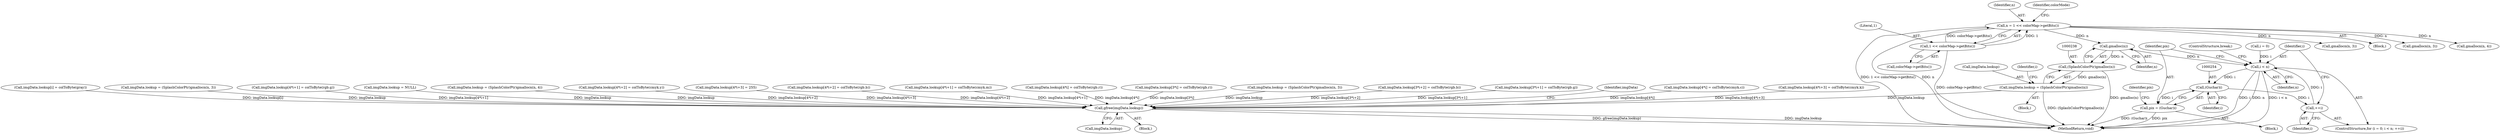 digraph "0_poppler_284a92899602daa4a7f429e61849e794569310b5@API" {
"1000239" [label="(Call,gmalloc(n))"];
"1000223" [label="(Call,n = 1 << colorMap->getBits())"];
"1000225" [label="(Call,1 << colorMap->getBits())"];
"1000237" [label="(Call,(SplashColorPtr)gmalloc(n))"];
"1000233" [label="(Call,imgData.lookup = (SplashColorPtr)gmalloc(n))"];
"1000558" [label="(Call,gfree(imgData.lookup))"];
"1000245" [label="(Call,i < n)"];
"1000253" [label="(Call,(Guchar)i)"];
"1000248" [label="(Call,++i)"];
"1000251" [label="(Call,pix = (Guchar)i)"];
"1000251" [label="(Call,pix = (Guchar)i)"];
"1000240" [label="(Identifier,n)"];
"1000246" [label="(Identifier,i)"];
"1000224" [label="(Identifier,n)"];
"1000563" [label="(Identifier,imgData)"];
"1000454" [label="(Call,imgData.lookup[4*i] = colToByte(cmyk.c))"];
"1000559" [label="(Call,imgData.lookup)"];
"1000269" [label="(ControlStructure,break;)"];
"1000494" [label="(Call,imgData.lookup[4*i+3] = colToByte(cmyk.k))"];
"1000249" [label="(Identifier,i)"];
"1000261" [label="(Call,imgData.lookup[i] = colToByte(gray))"];
"1000245" [label="(Call,i < n)"];
"1000243" [label="(Identifier,i)"];
"1000272" [label="(Call,imgData.lookup = (SplashColorPtr)gmallocn(n, 3))"];
"1000225" [label="(Call,1 << colorMap->getBits())"];
"1000384" [label="(Call,imgData.lookup[4*i+1] = colToByte(rgb.g))"];
"1000250" [label="(Block,)"];
"1000213" [label="(Call,imgData.lookup = NULL)"];
"1000425" [label="(Call,imgData.lookup = (SplashColorPtr)gmallocn(n, 4))"];
"1000247" [label="(Identifier,n)"];
"1000558" [label="(Call,gfree(imgData.lookup))"];
"1000109" [label="(Block,)"];
"1000229" [label="(Identifier,colorMode)"];
"1000480" [label="(Call,imgData.lookup[4*i+2] = colToByte(cmyk.y))"];
"1000242" [label="(Call,i = 0)"];
"1000412" [label="(Call,imgData.lookup[4*i+3] = 255)"];
"1000239" [label="(Call,gmalloc(n))"];
"1000230" [label="(Block,)"];
"1000398" [label="(Call,imgData.lookup[4*i+2] = colToByte(rgb.b))"];
"1000258" [label="(Identifier,pix)"];
"1000466" [label="(Call,imgData.lookup[4*i+1] = colToByte(cmyk.m))"];
"1000278" [label="(Call,gmallocn(n, 3))"];
"1000372" [label="(Call,imgData.lookup[4*i] = colToByte(rgb.r))"];
"1000222" [label="(Block,)"];
"1000349" [label="(Call,gmallocn(n, 3))"];
"1000301" [label="(Call,imgData.lookup[3*i] = colToByte(rgb.r))"];
"1000233" [label="(Call,imgData.lookup = (SplashColorPtr)gmalloc(n))"];
"1000241" [label="(ControlStructure,for (i = 0; i < n; ++i))"];
"1000343" [label="(Call,imgData.lookup = (SplashColorPtr)gmallocn(n, 3))"];
"1000327" [label="(Call,imgData.lookup[3*i+2] = colToByte(rgb.b))"];
"1000227" [label="(Call,colorMap->getBits())"];
"1000313" [label="(Call,imgData.lookup[3*i+1] = colToByte(rgb.g))"];
"1000223" [label="(Call,n = 1 << colorMap->getBits())"];
"1000431" [label="(Call,gmallocn(n, 4))"];
"1000566" [label="(MethodReturn,void)"];
"1000252" [label="(Identifier,pix)"];
"1000253" [label="(Call,(Guchar)i)"];
"1000237" [label="(Call,(SplashColorPtr)gmalloc(n))"];
"1000226" [label="(Literal,1)"];
"1000234" [label="(Call,imgData.lookup)"];
"1000255" [label="(Identifier,i)"];
"1000248" [label="(Call,++i)"];
"1000239" -> "1000237"  [label="AST: "];
"1000239" -> "1000240"  [label="CFG: "];
"1000240" -> "1000239"  [label="AST: "];
"1000237" -> "1000239"  [label="CFG: "];
"1000239" -> "1000237"  [label="DDG: n"];
"1000223" -> "1000239"  [label="DDG: n"];
"1000239" -> "1000245"  [label="DDG: n"];
"1000223" -> "1000222"  [label="AST: "];
"1000223" -> "1000225"  [label="CFG: "];
"1000224" -> "1000223"  [label="AST: "];
"1000225" -> "1000223"  [label="AST: "];
"1000229" -> "1000223"  [label="CFG: "];
"1000223" -> "1000566"  [label="DDG: 1 << colorMap->getBits()"];
"1000223" -> "1000566"  [label="DDG: n"];
"1000225" -> "1000223"  [label="DDG: 1"];
"1000225" -> "1000223"  [label="DDG: colorMap->getBits()"];
"1000223" -> "1000278"  [label="DDG: n"];
"1000223" -> "1000349"  [label="DDG: n"];
"1000223" -> "1000431"  [label="DDG: n"];
"1000225" -> "1000227"  [label="CFG: "];
"1000226" -> "1000225"  [label="AST: "];
"1000227" -> "1000225"  [label="AST: "];
"1000225" -> "1000566"  [label="DDG: colorMap->getBits()"];
"1000237" -> "1000233"  [label="AST: "];
"1000238" -> "1000237"  [label="AST: "];
"1000233" -> "1000237"  [label="CFG: "];
"1000237" -> "1000566"  [label="DDG: gmalloc(n)"];
"1000237" -> "1000233"  [label="DDG: gmalloc(n)"];
"1000233" -> "1000230"  [label="AST: "];
"1000234" -> "1000233"  [label="AST: "];
"1000243" -> "1000233"  [label="CFG: "];
"1000233" -> "1000566"  [label="DDG: (SplashColorPtr)gmalloc(n)"];
"1000233" -> "1000558"  [label="DDG: imgData.lookup"];
"1000558" -> "1000109"  [label="AST: "];
"1000558" -> "1000559"  [label="CFG: "];
"1000559" -> "1000558"  [label="AST: "];
"1000563" -> "1000558"  [label="CFG: "];
"1000558" -> "1000566"  [label="DDG: gfree(imgData.lookup)"];
"1000558" -> "1000566"  [label="DDG: imgData.lookup"];
"1000454" -> "1000558"  [label="DDG: imgData.lookup[4*i]"];
"1000343" -> "1000558"  [label="DDG: imgData.lookup"];
"1000213" -> "1000558"  [label="DDG: imgData.lookup"];
"1000466" -> "1000558"  [label="DDG: imgData.lookup[4*i+1]"];
"1000425" -> "1000558"  [label="DDG: imgData.lookup"];
"1000327" -> "1000558"  [label="DDG: imgData.lookup[3*i+2]"];
"1000494" -> "1000558"  [label="DDG: imgData.lookup[4*i+3]"];
"1000372" -> "1000558"  [label="DDG: imgData.lookup[4*i]"];
"1000412" -> "1000558"  [label="DDG: imgData.lookup[4*i+3]"];
"1000301" -> "1000558"  [label="DDG: imgData.lookup[3*i]"];
"1000261" -> "1000558"  [label="DDG: imgData.lookup[i]"];
"1000272" -> "1000558"  [label="DDG: imgData.lookup"];
"1000480" -> "1000558"  [label="DDG: imgData.lookup[4*i+2]"];
"1000313" -> "1000558"  [label="DDG: imgData.lookup[3*i+1]"];
"1000398" -> "1000558"  [label="DDG: imgData.lookup[4*i+2]"];
"1000384" -> "1000558"  [label="DDG: imgData.lookup[4*i+1]"];
"1000245" -> "1000241"  [label="AST: "];
"1000245" -> "1000247"  [label="CFG: "];
"1000246" -> "1000245"  [label="AST: "];
"1000247" -> "1000245"  [label="AST: "];
"1000252" -> "1000245"  [label="CFG: "];
"1000269" -> "1000245"  [label="CFG: "];
"1000245" -> "1000566"  [label="DDG: i < n"];
"1000245" -> "1000566"  [label="DDG: i"];
"1000245" -> "1000566"  [label="DDG: n"];
"1000242" -> "1000245"  [label="DDG: i"];
"1000248" -> "1000245"  [label="DDG: i"];
"1000245" -> "1000253"  [label="DDG: i"];
"1000253" -> "1000251"  [label="AST: "];
"1000253" -> "1000255"  [label="CFG: "];
"1000254" -> "1000253"  [label="AST: "];
"1000255" -> "1000253"  [label="AST: "];
"1000251" -> "1000253"  [label="CFG: "];
"1000253" -> "1000248"  [label="DDG: i"];
"1000253" -> "1000251"  [label="DDG: i"];
"1000248" -> "1000241"  [label="AST: "];
"1000248" -> "1000249"  [label="CFG: "];
"1000249" -> "1000248"  [label="AST: "];
"1000246" -> "1000248"  [label="CFG: "];
"1000251" -> "1000250"  [label="AST: "];
"1000252" -> "1000251"  [label="AST: "];
"1000258" -> "1000251"  [label="CFG: "];
"1000251" -> "1000566"  [label="DDG: (Guchar)i"];
"1000251" -> "1000566"  [label="DDG: pix"];
}
